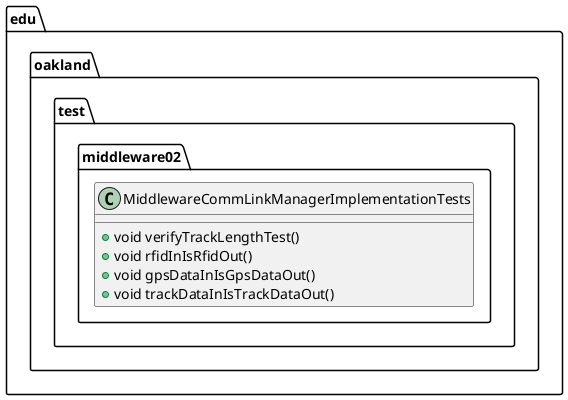 @startuml MiddlewareCommLinkManagerImplementationTests

package edu.oakland.test.middleware02 {
    class MiddlewareCommLinkManagerImplementationTests {
      + void verifyTrackLengthTest()
      + void rfidInIsRfidOut()
      + void gpsDataInIsGpsDataOut()
      + void trackDataInIsTrackDataOut()
    }
}

@enduml